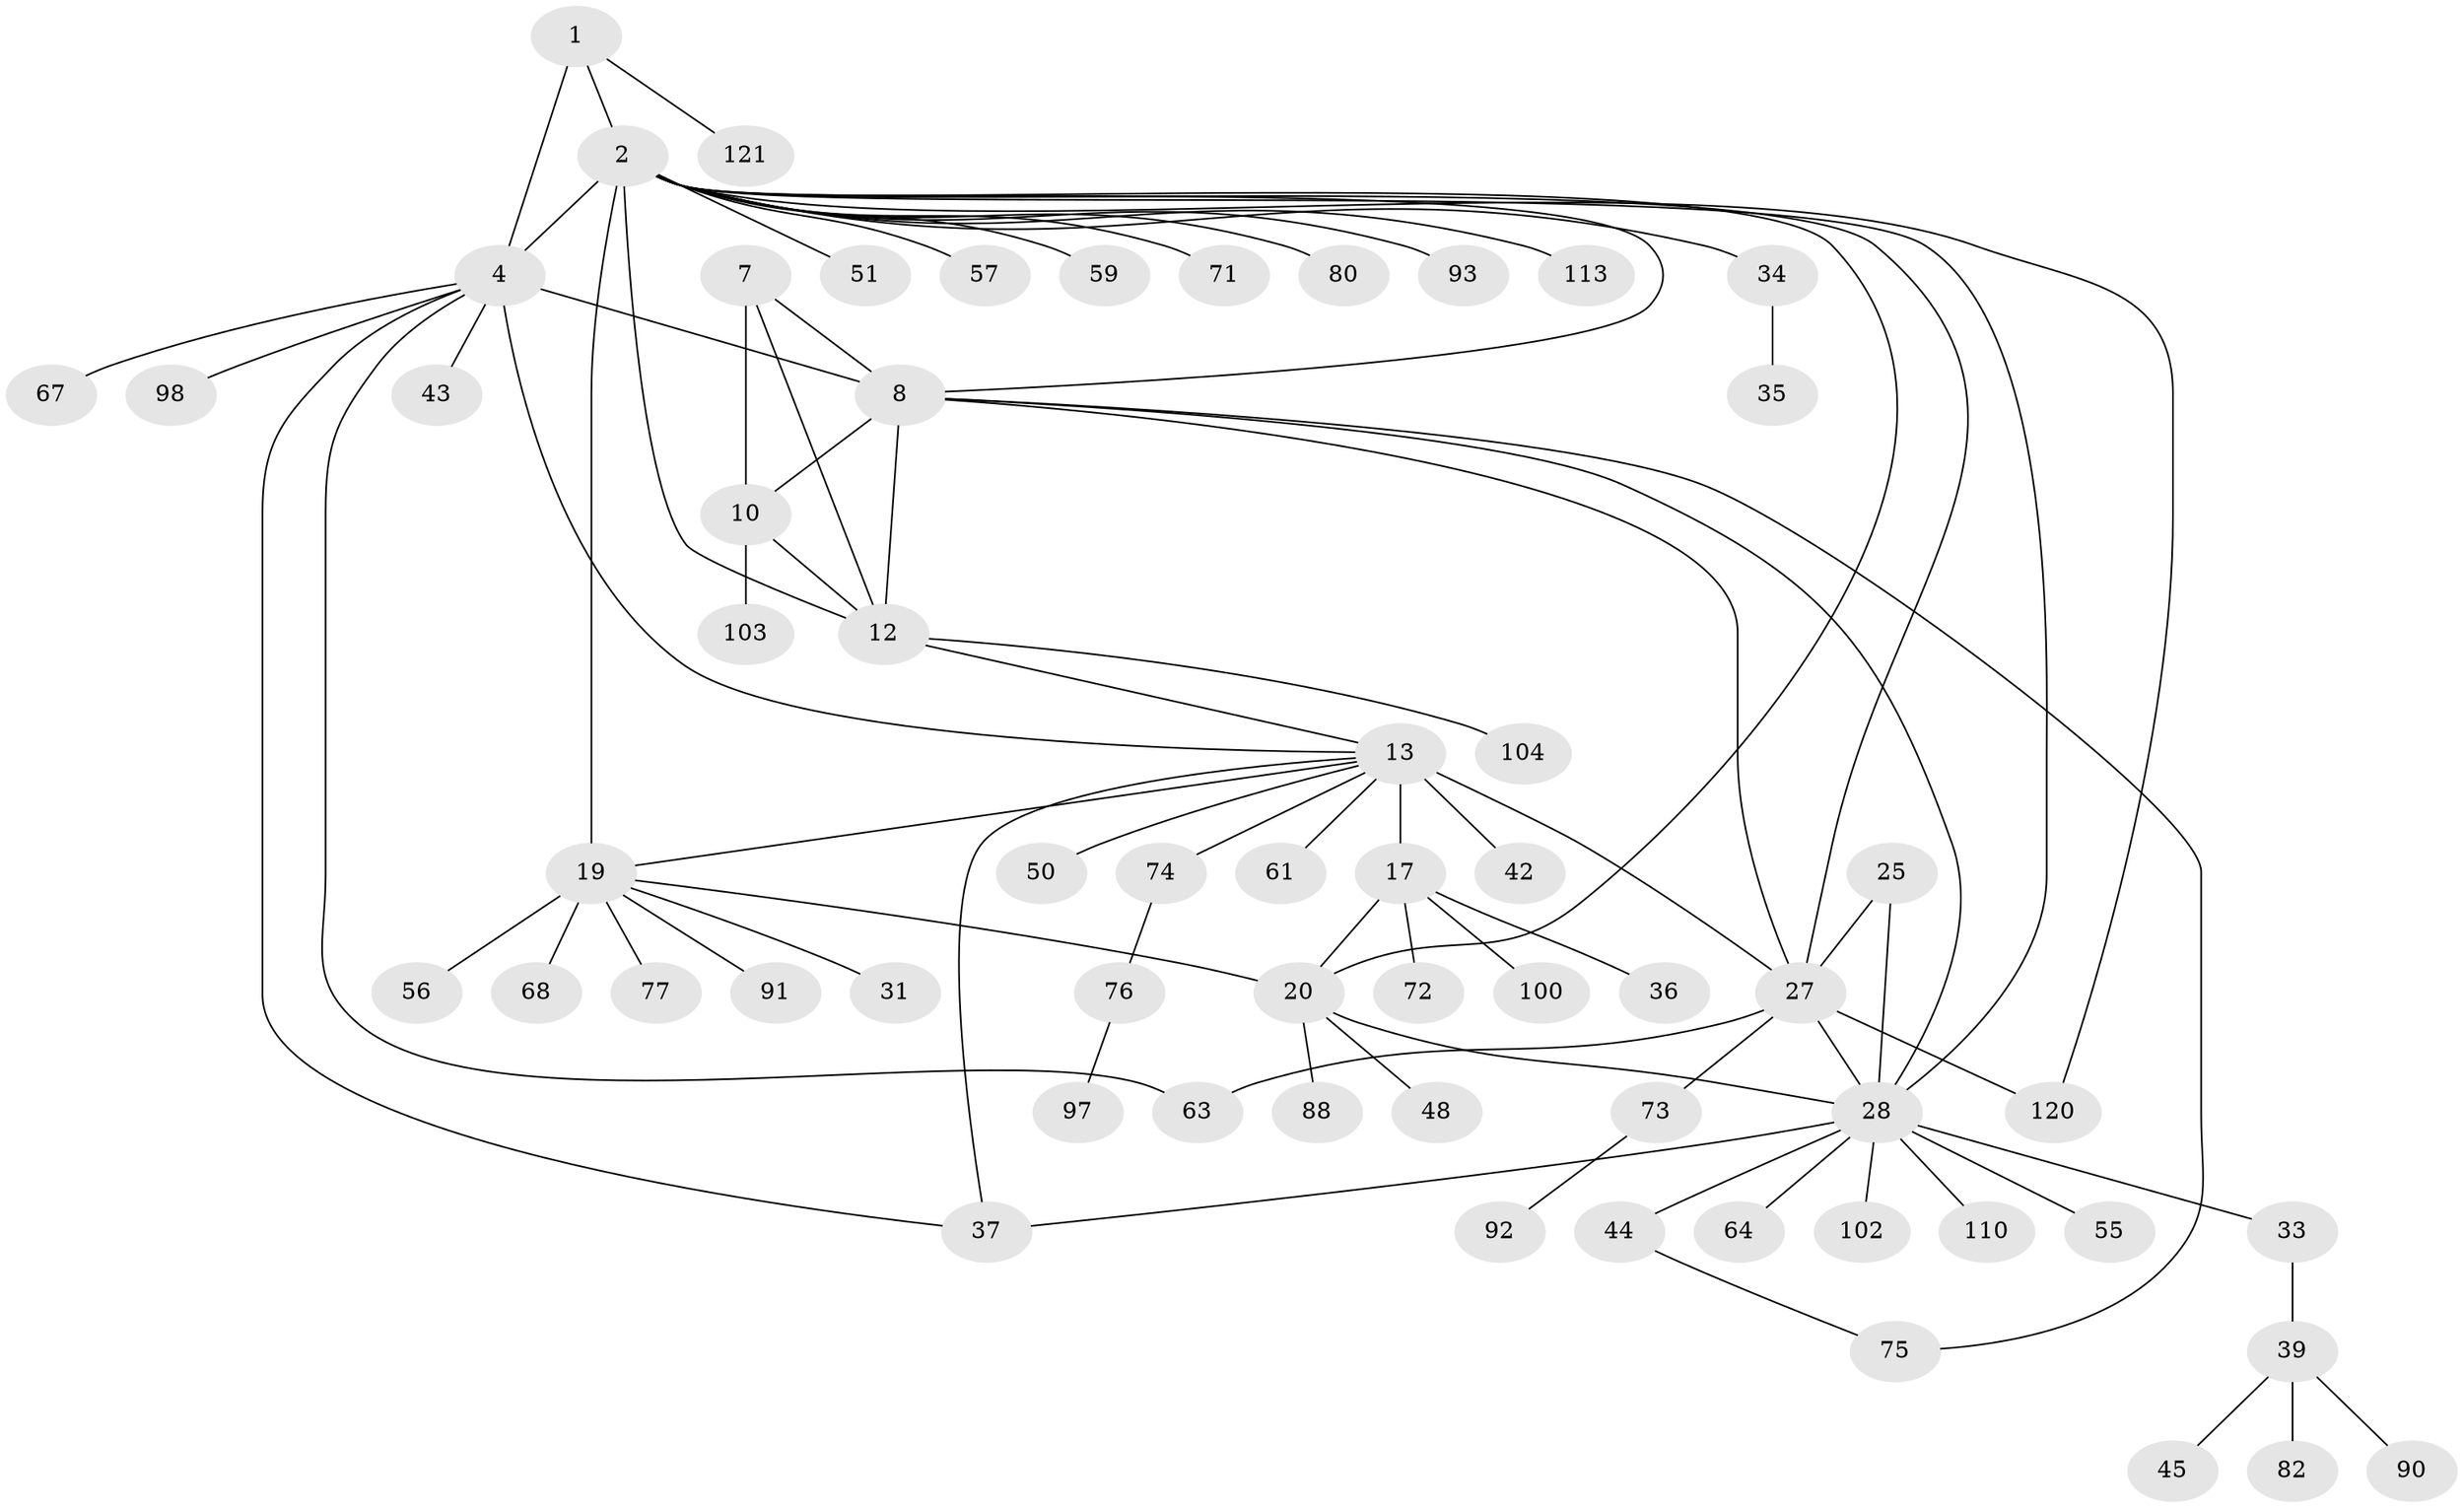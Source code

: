 // original degree distribution, {6: 0.06504065040650407, 14: 0.008130081300813009, 7: 0.032520325203252036, 11: 0.016260162601626018, 8: 0.04065040650406504, 9: 0.04878048780487805, 5: 0.008130081300813009, 10: 0.016260162601626018, 13: 0.008130081300813009, 1: 0.5203252032520326, 2: 0.17886178861788618, 3: 0.04878048780487805, 4: 0.008130081300813009}
// Generated by graph-tools (version 1.1) at 2025/19/03/04/25 18:19:31]
// undirected, 61 vertices, 81 edges
graph export_dot {
graph [start="1"]
  node [color=gray90,style=filled];
  1;
  2 [super="+23+3"];
  4 [super="+5"];
  7 [super="+79+46"];
  8 [super="+58+9"];
  10 [super="+11+83+38"];
  12 [super="+87"];
  13 [super="+16+54+15+70+14"];
  17 [super="+18"];
  19 [super="+118+21"];
  20;
  25 [super="+26"];
  27 [super="+30"];
  28 [super="+29"];
  31;
  33;
  34 [super="+101"];
  35;
  36;
  37;
  39;
  42;
  43;
  44 [super="+47"];
  45 [super="+109"];
  48 [super="+85"];
  50;
  51;
  55;
  56 [super="+66"];
  57;
  59;
  61;
  63;
  64;
  67;
  68 [super="+114"];
  71;
  72;
  73;
  74;
  75;
  76;
  77;
  80;
  82;
  88;
  90;
  91;
  92;
  93;
  97;
  98;
  100;
  102;
  103;
  104;
  110;
  113;
  120;
  121;
  1 -- 2 [weight=2];
  1 -- 4 [weight=3];
  1 -- 121;
  2 -- 4 [weight=6];
  2 -- 34;
  2 -- 51;
  2 -- 57;
  2 -- 93;
  2 -- 120;
  2 -- 27;
  2 -- 113;
  2 -- 19 [weight=6];
  2 -- 20 [weight=2];
  2 -- 71;
  2 -- 12;
  2 -- 80;
  2 -- 59;
  2 -- 8;
  2 -- 28;
  4 -- 37;
  4 -- 43;
  4 -- 63;
  4 -- 98;
  4 -- 13;
  4 -- 67;
  4 -- 8;
  7 -- 8 [weight=2];
  7 -- 10 [weight=2];
  7 -- 12;
  8 -- 10 [weight=4];
  8 -- 12 [weight=2];
  8 -- 75;
  8 -- 27;
  8 -- 28;
  10 -- 12 [weight=2];
  10 -- 103;
  12 -- 104;
  12 -- 13;
  13 -- 17 [weight=8];
  13 -- 37;
  13 -- 27;
  13 -- 50;
  13 -- 61;
  13 -- 42;
  13 -- 74;
  13 -- 19;
  17 -- 20;
  17 -- 100;
  17 -- 72;
  17 -- 36;
  19 -- 20 [weight=3];
  19 -- 68;
  19 -- 77;
  19 -- 56;
  19 -- 91;
  19 -- 31;
  20 -- 48;
  20 -- 88;
  20 -- 28;
  25 -- 27 [weight=4];
  25 -- 28 [weight=4];
  27 -- 28 [weight=4];
  27 -- 73;
  27 -- 120;
  27 -- 63;
  28 -- 37;
  28 -- 64;
  28 -- 102;
  28 -- 110;
  28 -- 33;
  28 -- 55;
  28 -- 44;
  33 -- 39;
  34 -- 35;
  39 -- 45;
  39 -- 82;
  39 -- 90;
  44 -- 75;
  73 -- 92;
  74 -- 76;
  76 -- 97;
}
